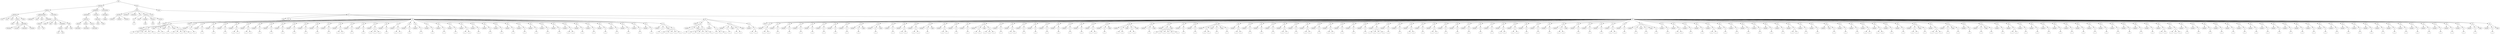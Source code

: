 digraph Tree {
	"t0" [label = "TEI"];
	"t1" [label = "teiHeader"];
	"t2" [label = "fileDesc"];
	"t3" [label = "titleStmt"];
	"t4" [label = "title"];
	"t5" [label = "title"];
	"t6" [label = "title"];
	"t7" [label = "author"];
	"t8" [label = "idno"];
	"t9" [label = "idno"];
	"t10" [label = "persName"];
	"t11" [label = "forename"];
	"t12" [label = "surname"];
	"t13" [label = "nameLink"];
	"t14" [label = "surname"];
	"t15" [label = "editor"];
	"t16" [label = "publicationStmt"];
	"t17" [label = "publisher"];
	"t18" [label = "idno"];
	"t19" [label = "idno"];
	"t20" [label = "availability"];
	"t21" [label = "licence"];
	"t22" [label = "ab"];
	"t23" [label = "ref"];
	"t24" [label = "sourceDesc"];
	"t25" [label = "bibl"];
	"t26" [label = "name"];
	"t27" [label = "idno"];
	"t28" [label = "idno"];
	"t29" [label = "availability"];
	"t30" [label = "licence"];
	"t31" [label = "ab"];
	"t32" [label = "ref"];
	"t33" [label = "bibl"];
	"t34" [label = "date"];
	"t35" [label = "idno"];
	"t36" [label = "profileDesc"];
	"t37" [label = "particDesc"];
	"t38" [label = "listPerson"];
	"t39" [label = "person"];
	"t40" [label = "persName"];
	"t41" [label = "person"];
	"t42" [label = "persName"];
	"t43" [label = "person"];
	"t44" [label = "persName"];
	"t45" [label = "textClass"];
	"t46" [label = "keywords"];
	"t47" [label = "term"];
	"t48" [label = "term"];
	"t49" [label = "revisionDesc"];
	"t50" [label = "listChange"];
	"t51" [label = "change"];
	"t52" [label = "text"];
	"t53" [label = "front"];
	"t54" [label = "docTitle"];
	"t55" [label = "titlePart"];
	"t56" [label = "titlePart"];
	"t57" [label = "titlePart"];
	"t58" [label = "docDate"];
	"t59" [label = "docAuthor"];
	"t60" [label = "div"];
	"t61" [label = "div"];
	"t62" [label = "p"];
	"t63" [label = "castList"];
	"t64" [label = "head"];
	"t65" [label = "castItem"];
	"t66" [label = "role"];
	"t67" [label = "castItem"];
	"t68" [label = "role"];
	"t69" [label = "castItem"];
	"t70" [label = "role"];
	"t71" [label = "note"];
	"t72" [label = "body"];
	"t73" [label = "div"];
	"t74" [label = "head"];
	"t75" [label = "div"];
	"t76" [label = "head"];
	"t77" [label = "sp"];
	"t78" [label = "speaker"];
	"t79" [label = "p"];
	"t80" [label = "s"];
	"t81" [label = "s"];
	"t82" [label = "s"];
	"t83" [label = "s"];
	"t84" [label = "s"];
	"t85" [label = "s"];
	"t86" [label = "stage"];
	"t87" [label = "p"];
	"t88" [label = "s"];
	"t89" [label = "s"];
	"t90" [label = "stage"];
	"t91" [label = "p"];
	"t92" [label = "s"];
	"t93" [label = "stage"];
	"t94" [label = "p"];
	"t95" [label = "s"];
	"t96" [label = "s"];
	"t97" [label = "s"];
	"t98" [label = "s"];
	"t99" [label = "s"];
	"t100" [label = "div"];
	"t101" [label = "head"];
	"t102" [label = "sp"];
	"t103" [label = "speaker"];
	"t104" [label = "p"];
	"t105" [label = "s"];
	"t106" [label = "sp"];
	"t107" [label = "speaker"];
	"t108" [label = "p"];
	"t109" [label = "s"];
	"t110" [label = "sp"];
	"t111" [label = "speaker"];
	"t112" [label = "p"];
	"t113" [label = "s"];
	"t114" [label = "sp"];
	"t115" [label = "speaker"];
	"t116" [label = "p"];
	"t117" [label = "s"];
	"t118" [label = "sp"];
	"t119" [label = "speaker"];
	"t120" [label = "p"];
	"t121" [label = "s"];
	"t122" [label = "s"];
	"t123" [label = "sp"];
	"t124" [label = "speaker"];
	"t125" [label = "p"];
	"t126" [label = "s"];
	"t127" [label = "s"];
	"t128" [label = "sp"];
	"t129" [label = "speaker"];
	"t130" [label = "p"];
	"t131" [label = "s"];
	"t132" [label = "sp"];
	"t133" [label = "speaker"];
	"t134" [label = "p"];
	"t135" [label = "s"];
	"t136" [label = "sp"];
	"t137" [label = "speaker"];
	"t138" [label = "p"];
	"t139" [label = "s"];
	"t140" [label = "sp"];
	"t141" [label = "speaker"];
	"t142" [label = "p"];
	"t143" [label = "s"];
	"t144" [label = "sp"];
	"t145" [label = "speaker"];
	"t146" [label = "p"];
	"t147" [label = "s"];
	"t148" [label = "sp"];
	"t149" [label = "speaker"];
	"t150" [label = "p"];
	"t151" [label = "s"];
	"t152" [label = "sp"];
	"t153" [label = "speaker"];
	"t154" [label = "p"];
	"t155" [label = "s"];
	"t156" [label = "sp"];
	"t157" [label = "speaker"];
	"t158" [label = "p"];
	"t159" [label = "s"];
	"t160" [label = "s"];
	"t161" [label = "sp"];
	"t162" [label = "speaker"];
	"t163" [label = "p"];
	"t164" [label = "s"];
	"t165" [label = "sp"];
	"t166" [label = "speaker"];
	"t167" [label = "p"];
	"t168" [label = "s"];
	"t169" [label = "sp"];
	"t170" [label = "speaker"];
	"t171" [label = "p"];
	"t172" [label = "s"];
	"t173" [label = "s"];
	"t174" [label = "s"];
	"t175" [label = "sp"];
	"t176" [label = "speaker"];
	"t177" [label = "p"];
	"t178" [label = "s"];
	"t179" [label = "sp"];
	"t180" [label = "speaker"];
	"t181" [label = "p"];
	"t182" [label = "s"];
	"t183" [label = "s"];
	"t184" [label = "sp"];
	"t185" [label = "speaker"];
	"t186" [label = "p"];
	"t187" [label = "s"];
	"t188" [label = "sp"];
	"t189" [label = "speaker"];
	"t190" [label = "p"];
	"t191" [label = "s"];
	"t192" [label = "sp"];
	"t193" [label = "speaker"];
	"t194" [label = "p"];
	"t195" [label = "s"];
	"t196" [label = "sp"];
	"t197" [label = "speaker"];
	"t198" [label = "p"];
	"t199" [label = "s"];
	"t200" [label = "sp"];
	"t201" [label = "speaker"];
	"t202" [label = "p"];
	"t203" [label = "s"];
	"t204" [label = "sp"];
	"t205" [label = "speaker"];
	"t206" [label = "p"];
	"t207" [label = "s"];
	"t208" [label = "s"];
	"t209" [label = "sp"];
	"t210" [label = "speaker"];
	"t211" [label = "p"];
	"t212" [label = "s"];
	"t213" [label = "sp"];
	"t214" [label = "speaker"];
	"t215" [label = "p"];
	"t216" [label = "s"];
	"t217" [label = "sp"];
	"t218" [label = "speaker"];
	"t219" [label = "p"];
	"t220" [label = "s"];
	"t221" [label = "sp"];
	"t222" [label = "speaker"];
	"t223" [label = "p"];
	"t224" [label = "s"];
	"t225" [label = "sp"];
	"t226" [label = "speaker"];
	"t227" [label = "p"];
	"t228" [label = "s"];
	"t229" [label = "sp"];
	"t230" [label = "speaker"];
	"t231" [label = "p"];
	"t232" [label = "s"];
	"t233" [label = "sp"];
	"t234" [label = "speaker"];
	"t235" [label = "p"];
	"t236" [label = "s"];
	"t237" [label = "sp"];
	"t238" [label = "speaker"];
	"t239" [label = "p"];
	"t240" [label = "s"];
	"t241" [label = "sp"];
	"t242" [label = "speaker"];
	"t243" [label = "p"];
	"t244" [label = "s"];
	"t245" [label = "s"];
	"t246" [label = "sp"];
	"t247" [label = "speaker"];
	"t248" [label = "p"];
	"t249" [label = "s"];
	"t250" [label = "sp"];
	"t251" [label = "speaker"];
	"t252" [label = "p"];
	"t253" [label = "s"];
	"t254" [label = "sp"];
	"t255" [label = "speaker"];
	"t256" [label = "p"];
	"t257" [label = "s"];
	"t258" [label = "sp"];
	"t259" [label = "speaker"];
	"t260" [label = "p"];
	"t261" [label = "s"];
	"t262" [label = "sp"];
	"t263" [label = "speaker"];
	"t264" [label = "p"];
	"t265" [label = "s"];
	"t266" [label = "sp"];
	"t267" [label = "speaker"];
	"t268" [label = "p"];
	"t269" [label = "s"];
	"t270" [label = "sp"];
	"t271" [label = "speaker"];
	"t272" [label = "p"];
	"t273" [label = "s"];
	"t274" [label = "sp"];
	"t275" [label = "speaker"];
	"t276" [label = "p"];
	"t277" [label = "s"];
	"t278" [label = "stage"];
	"t279" [label = "p"];
	"t280" [label = "s"];
	"t281" [label = "s"];
	"t282" [label = "s"];
	"t283" [label = "s"];
	"t284" [label = "s"];
	"t285" [label = "div"];
	"t286" [label = "head"];
	"t287" [label = "sp"];
	"t288" [label = "speaker"];
	"t289" [label = "p"];
	"t290" [label = "s"];
	"t291" [label = "stage"];
	"t292" [label = "p"];
	"t293" [label = "s"];
	"t294" [label = "s"];
	"t295" [label = "s"];
	"t296" [label = "s"];
	"t297" [label = "s"];
	"t298" [label = "s"];
	"t299" [label = "sp"];
	"t300" [label = "speaker"];
	"t301" [label = "p"];
	"t302" [label = "s"];
	"t303" [label = "s"];
	"t304" [label = "s"];
	"t305" [label = "sp"];
	"t306" [label = "speaker"];
	"t307" [label = "p"];
	"t308" [label = "s"];
	"t309" [label = "stage"];
	"t310" [label = "p"];
	"t311" [label = "s"];
	"t312" [label = "s"];
	"t313" [label = "stage"];
	"t314" [label = "sp"];
	"t315" [label = "speaker"];
	"t316" [label = "p"];
	"t317" [label = "s"];
	"t318" [label = "s"];
	"t319" [label = "div"];
	"t320" [label = "head"];
	"t321" [label = "sp"];
	"t322" [label = "speaker"];
	"t323" [label = "p"];
	"t324" [label = "s"];
	"t325" [label = "s"];
	"t326" [label = "sp"];
	"t327" [label = "speaker"];
	"t328" [label = "p"];
	"t329" [label = "s"];
	"t330" [label = "sp"];
	"t331" [label = "speaker"];
	"t332" [label = "p"];
	"t333" [label = "s"];
	"t334" [label = "sp"];
	"t335" [label = "speaker"];
	"t336" [label = "p"];
	"t337" [label = "s"];
	"t338" [label = "sp"];
	"t339" [label = "speaker"];
	"t340" [label = "p"];
	"t341" [label = "s"];
	"t342" [label = "sp"];
	"t343" [label = "speaker"];
	"t344" [label = "p"];
	"t345" [label = "s"];
	"t346" [label = "sp"];
	"t347" [label = "speaker"];
	"t348" [label = "p"];
	"t349" [label = "s"];
	"t350" [label = "sp"];
	"t351" [label = "speaker"];
	"t352" [label = "p"];
	"t353" [label = "s"];
	"t354" [label = "sp"];
	"t355" [label = "speaker"];
	"t356" [label = "p"];
	"t357" [label = "s"];
	"t358" [label = "stage"];
	"t359" [label = "sp"];
	"t360" [label = "speaker"];
	"t361" [label = "p"];
	"t362" [label = "s"];
	"t363" [label = "stage"];
	"t364" [label = "sp"];
	"t365" [label = "speaker"];
	"t366" [label = "p"];
	"t367" [label = "s"];
	"t368" [label = "sp"];
	"t369" [label = "speaker"];
	"t370" [label = "p"];
	"t371" [label = "s"];
	"t372" [label = "s"];
	"t373" [label = "sp"];
	"t374" [label = "speaker"];
	"t375" [label = "p"];
	"t376" [label = "s"];
	"t377" [label = "s"];
	"t378" [label = "sp"];
	"t379" [label = "speaker"];
	"t380" [label = "p"];
	"t381" [label = "s"];
	"t382" [label = "stage"];
	"t383" [label = "sp"];
	"t384" [label = "speaker"];
	"t385" [label = "p"];
	"t386" [label = "s"];
	"t387" [label = "s"];
	"t388" [label = "sp"];
	"t389" [label = "speaker"];
	"t390" [label = "p"];
	"t391" [label = "s"];
	"t392" [label = "sp"];
	"t393" [label = "speaker"];
	"t394" [label = "p"];
	"t395" [label = "s"];
	"t396" [label = "sp"];
	"t397" [label = "speaker"];
	"t398" [label = "p"];
	"t399" [label = "s"];
	"t400" [label = "s"];
	"t401" [label = "stage"];
	"t402" [label = "p"];
	"t403" [label = "s"];
	"t404" [label = "s"];
	"t405" [label = "s"];
	"t406" [label = "sp"];
	"t407" [label = "speaker"];
	"t408" [label = "p"];
	"t409" [label = "s"];
	"t410" [label = "sp"];
	"t411" [label = "speaker"];
	"t412" [label = "p"];
	"t413" [label = "s"];
	"t414" [label = "s"];
	"t415" [label = "sp"];
	"t416" [label = "speaker"];
	"t417" [label = "p"];
	"t418" [label = "s"];
	"t419" [label = "sp"];
	"t420" [label = "speaker"];
	"t421" [label = "p"];
	"t422" [label = "s"];
	"t423" [label = "sp"];
	"t424" [label = "speaker"];
	"t425" [label = "p"];
	"t426" [label = "s"];
	"t427" [label = "sp"];
	"t428" [label = "speaker"];
	"t429" [label = "p"];
	"t430" [label = "s"];
	"t431" [label = "sp"];
	"t432" [label = "speaker"];
	"t433" [label = "p"];
	"t434" [label = "s"];
	"t435" [label = "sp"];
	"t436" [label = "speaker"];
	"t437" [label = "p"];
	"t438" [label = "s"];
	"t439" [label = "sp"];
	"t440" [label = "speaker"];
	"t441" [label = "p"];
	"t442" [label = "s"];
	"t443" [label = "s"];
	"t444" [label = "sp"];
	"t445" [label = "speaker"];
	"t446" [label = "p"];
	"t447" [label = "s"];
	"t448" [label = "stage"];
	"t449" [label = "sp"];
	"t450" [label = "speaker"];
	"t451" [label = "p"];
	"t452" [label = "s"];
	"t453" [label = "s"];
	"t454" [label = "stage"];
	"t455" [label = "p"];
	"t456" [label = "s"];
	"t457" [label = "s"];
	"t458" [label = "stage"];
	"t459" [label = "sp"];
	"t460" [label = "speaker"];
	"t461" [label = "p"];
	"t462" [label = "s"];
	"t463" [label = "stage"];
	"t464" [label = "sp"];
	"t465" [label = "speaker"];
	"t466" [label = "p"];
	"t467" [label = "s"];
	"t468" [label = "s"];
	"t469" [label = "s"];
	"t470" [label = "s"];
	"t471" [label = "s"];
	"t472" [label = "s"];
	"t473" [label = "stage"];
	"t474" [label = "sp"];
	"t475" [label = "speaker"];
	"t476" [label = "p"];
	"t477" [label = "s"];
	"t478" [label = "sp"];
	"t479" [label = "speaker"];
	"t480" [label = "p"];
	"t481" [label = "s"];
	"t482" [label = "sp"];
	"t483" [label = "speaker"];
	"t484" [label = "p"];
	"t485" [label = "s"];
	"t486" [label = "s"];
	"t487" [label = "stage"];
	"t488" [label = "p"];
	"t489" [label = "s"];
	"t490" [label = "stage"];
	"t491" [label = "p"];
	"t492" [label = "s"];
	"t493" [label = "sp"];
	"t494" [label = "speaker"];
	"t495" [label = "p"];
	"t496" [label = "s"];
	"t497" [label = "s"];
	"t498" [label = "sp"];
	"t499" [label = "speaker"];
	"t500" [label = "p"];
	"t501" [label = "s"];
	"t502" [label = "sp"];
	"t503" [label = "speaker"];
	"t504" [label = "p"];
	"t505" [label = "s"];
	"t506" [label = "sp"];
	"t507" [label = "speaker"];
	"t508" [label = "p"];
	"t509" [label = "s"];
	"t510" [label = "sp"];
	"t511" [label = "speaker"];
	"t512" [label = "p"];
	"t513" [label = "s"];
	"t514" [label = "s"];
	"t515" [label = "sp"];
	"t516" [label = "speaker"];
	"t517" [label = "p"];
	"t518" [label = "s"];
	"t519" [label = "sp"];
	"t520" [label = "speaker"];
	"t521" [label = "p"];
	"t522" [label = "s"];
	"t523" [label = "s"];
	"t524" [label = "sp"];
	"t525" [label = "speaker"];
	"t526" [label = "p"];
	"t527" [label = "s"];
	"t528" [label = "sp"];
	"t529" [label = "speaker"];
	"t530" [label = "p"];
	"t531" [label = "s"];
	"t532" [label = "s"];
	"t533" [label = "sp"];
	"t534" [label = "speaker"];
	"t535" [label = "p"];
	"t536" [label = "s"];
	"t537" [label = "sp"];
	"t538" [label = "speaker"];
	"t539" [label = "p"];
	"t540" [label = "s"];
	"t541" [label = "sp"];
	"t542" [label = "speaker"];
	"t543" [label = "p"];
	"t544" [label = "s"];
	"t545" [label = "sp"];
	"t546" [label = "speaker"];
	"t547" [label = "p"];
	"t548" [label = "s"];
	"t549" [label = "s"];
	"t550" [label = "s"];
	"t551" [label = "s"];
	"t552" [label = "sp"];
	"t553" [label = "speaker"];
	"t554" [label = "p"];
	"t555" [label = "s"];
	"t556" [label = "sp"];
	"t557" [label = "speaker"];
	"t558" [label = "p"];
	"t559" [label = "s"];
	"t560" [label = "sp"];
	"t561" [label = "speaker"];
	"t562" [label = "p"];
	"t563" [label = "s"];
	"t564" [label = "s"];
	"t565" [label = "sp"];
	"t566" [label = "speaker"];
	"t567" [label = "p"];
	"t568" [label = "s"];
	"t569" [label = "sp"];
	"t570" [label = "speaker"];
	"t571" [label = "p"];
	"t572" [label = "s"];
	"t573" [label = "s"];
	"t574" [label = "sp"];
	"t575" [label = "speaker"];
	"t576" [label = "p"];
	"t577" [label = "s"];
	"t578" [label = "sp"];
	"t579" [label = "speaker"];
	"t580" [label = "p"];
	"t581" [label = "s"];
	"t582" [label = "sp"];
	"t583" [label = "speaker"];
	"t584" [label = "p"];
	"t585" [label = "s"];
	"t586" [label = "sp"];
	"t587" [label = "speaker"];
	"t588" [label = "p"];
	"t589" [label = "s"];
	"t590" [label = "sp"];
	"t591" [label = "speaker"];
	"t592" [label = "p"];
	"t593" [label = "s"];
	"t594" [label = "sp"];
	"t595" [label = "speaker"];
	"t596" [label = "p"];
	"t597" [label = "s"];
	"t598" [label = "s"];
	"t599" [label = "sp"];
	"t600" [label = "speaker"];
	"t601" [label = "p"];
	"t602" [label = "s"];
	"t603" [label = "s"];
	"t604" [label = "sp"];
	"t605" [label = "speaker"];
	"t606" [label = "p"];
	"t607" [label = "s"];
	"t608" [label = "sp"];
	"t609" [label = "speaker"];
	"t610" [label = "p"];
	"t611" [label = "s"];
	"t612" [label = "sp"];
	"t613" [label = "speaker"];
	"t614" [label = "p"];
	"t615" [label = "s"];
	"t616" [label = "sp"];
	"t617" [label = "speaker"];
	"t618" [label = "p"];
	"t619" [label = "s"];
	"t620" [label = "s"];
	"t621" [label = "stage"];
	"t622" [label = "sp"];
	"t623" [label = "speaker"];
	"t624" [label = "p"];
	"t625" [label = "s"];
	"t626" [label = "sp"];
	"t627" [label = "speaker"];
	"t628" [label = "p"];
	"t629" [label = "s"];
	"t630" [label = "sp"];
	"t631" [label = "speaker"];
	"t632" [label = "p"];
	"t633" [label = "s"];
	"t634" [label = "sp"];
	"t635" [label = "speaker"];
	"t636" [label = "p"];
	"t637" [label = "s"];
	"t638" [label = "s"];
	"t639" [label = "sp"];
	"t640" [label = "speaker"];
	"t641" [label = "p"];
	"t642" [label = "s"];
	"t643" [label = "sp"];
	"t644" [label = "speaker"];
	"t645" [label = "p"];
	"t646" [label = "s"];
	"t647" [label = "stage"];
	"t648" [label = "p"];
	"t649" [label = "s"];
	"t650" [label = "stage"];
	"t651" [label = "p"];
	"t652" [label = "s"];
	"t653" [label = "sp"];
	"t654" [label = "speaker"];
	"t655" [label = "p"];
	"t656" [label = "s"];
	"t657" [label = "sp"];
	"t658" [label = "speaker"];
	"t659" [label = "p"];
	"t660" [label = "s"];
	"t661" [label = "s"];
	"t662" [label = "sp"];
	"t663" [label = "speaker"];
	"t664" [label = "p"];
	"t665" [label = "s"];
	"t666" [label = "sp"];
	"t667" [label = "speaker"];
	"t668" [label = "p"];
	"t669" [label = "s"];
	"t670" [label = "sp"];
	"t671" [label = "speaker"];
	"t672" [label = "p"];
	"t673" [label = "s"];
	"t674" [label = "s"];
	"t675" [label = "sp"];
	"t676" [label = "speaker"];
	"t677" [label = "p"];
	"t678" [label = "s"];
	"t679" [label = "sp"];
	"t680" [label = "speaker"];
	"t681" [label = "p"];
	"t682" [label = "s"];
	"t683" [label = "sp"];
	"t684" [label = "speaker"];
	"t685" [label = "p"];
	"t686" [label = "s"];
	"t687" [label = "sp"];
	"t688" [label = "speaker"];
	"t689" [label = "p"];
	"t690" [label = "s"];
	"t691" [label = "sp"];
	"t692" [label = "speaker"];
	"t693" [label = "p"];
	"t694" [label = "s"];
	"t695" [label = "sp"];
	"t696" [label = "speaker"];
	"t697" [label = "p"];
	"t698" [label = "s"];
	"t699" [label = "sp"];
	"t700" [label = "speaker"];
	"t701" [label = "p"];
	"t702" [label = "s"];
	"t703" [label = "s"];
	"t704" [label = "sp"];
	"t705" [label = "speaker"];
	"t706" [label = "p"];
	"t707" [label = "s"];
	"t708" [label = "sp"];
	"t709" [label = "speaker"];
	"t710" [label = "p"];
	"t711" [label = "s"];
	"t712" [label = "sp"];
	"t713" [label = "speaker"];
	"t714" [label = "note"];
	"t715" [label = "p"];
	"t716" [label = "s"];
	"t717" [label = "sp"];
	"t718" [label = "speaker"];
	"t719" [label = "p"];
	"t720" [label = "s"];
	"t721" [label = "sp"];
	"t722" [label = "speaker"];
	"t723" [label = "p"];
	"t724" [label = "s"];
	"t725" [label = "sp"];
	"t726" [label = "speaker"];
	"t727" [label = "p"];
	"t728" [label = "s"];
	"t729" [label = "s"];
	"t730" [label = "sp"];
	"t731" [label = "speaker"];
	"t732" [label = "p"];
	"t733" [label = "s"];
	"t734" [label = "s"];
	"t735" [label = "sp"];
	"t736" [label = "speaker"];
	"t737" [label = "p"];
	"t738" [label = "s"];
	"t739" [label = "sp"];
	"t740" [label = "speaker"];
	"t741" [label = "p"];
	"t742" [label = "s"];
	"t743" [label = "sp"];
	"t744" [label = "speaker"];
	"t745" [label = "p"];
	"t746" [label = "s"];
	"t747" [label = "s"];
	"t748" [label = "stage"];
	"t749" [label = "p"];
	"t750" [label = "s"];
	"t751" [label = "sp"];
	"t752" [label = "speaker"];
	"t753" [label = "p"];
	"t754" [label = "s"];
	"t755" [label = "s"];
	"t756" [label = "s"];
	"t757" [label = "sp"];
	"t758" [label = "speaker"];
	"t759" [label = "p"];
	"t760" [label = "s"];
	"t761" [label = "stage"];
	"t762" [label = "p"];
	"t763" [label = "s"];
	"t764" [label = "sp"];
	"t765" [label = "speaker"];
	"t766" [label = "p"];
	"t767" [label = "s"];
	"t768" [label = "sp"];
	"t769" [label = "speaker"];
	"t770" [label = "p"];
	"t771" [label = "s"];
	"t772" [label = "stage"];
	"t773" [label = "p"];
	"t774" [label = "s"];
	"t775" [label = "sp"];
	"t776" [label = "speaker"];
	"t777" [label = "p"];
	"t778" [label = "s"];
	"t779" [label = "sp"];
	"t780" [label = "speaker"];
	"t781" [label = "p"];
	"t782" [label = "s"];
	"t783" [label = "s"];
	"t784" [label = "sp"];
	"t785" [label = "speaker"];
	"t786" [label = "p"];
	"t787" [label = "s"];
	"t788" [label = "sp"];
	"t789" [label = "speaker"];
	"t790" [label = "p"];
	"t791" [label = "s"];
	"t792" [label = "sp"];
	"t793" [label = "speaker"];
	"t794" [label = "p"];
	"t795" [label = "s"];
	"t796" [label = "sp"];
	"t797" [label = "speaker"];
	"t798" [label = "p"];
	"t799" [label = "s"];
	"t800" [label = "sp"];
	"t801" [label = "speaker"];
	"t802" [label = "p"];
	"t803" [label = "s"];
	"t804" [label = "sp"];
	"t805" [label = "speaker"];
	"t806" [label = "p"];
	"t807" [label = "s"];
	"t808" [label = "sp"];
	"t809" [label = "speaker"];
	"t810" [label = "p"];
	"t811" [label = "s"];
	"t812" [label = "sp"];
	"t813" [label = "speaker"];
	"t814" [label = "p"];
	"t815" [label = "s"];
	"t816" [label = "sp"];
	"t817" [label = "speaker"];
	"t818" [label = "p"];
	"t819" [label = "s"];
	"t820" [label = "sp"];
	"t821" [label = "speaker"];
	"t822" [label = "p"];
	"t823" [label = "s"];
	"t824" [label = "sp"];
	"t825" [label = "speaker"];
	"t826" [label = "p"];
	"t827" [label = "s"];
	"t828" [label = "sp"];
	"t829" [label = "speaker"];
	"t830" [label = "p"];
	"t831" [label = "s"];
	"t832" [label = "sp"];
	"t833" [label = "speaker"];
	"t834" [label = "p"];
	"t835" [label = "s"];
	"t836" [label = "s"];
	"t837" [label = "sp"];
	"t838" [label = "speaker"];
	"t839" [label = "p"];
	"t840" [label = "s"];
	"t841" [label = "s"];
	"t842" [label = "s"];
	"t843" [label = "sp"];
	"t844" [label = "speaker"];
	"t845" [label = "p"];
	"t846" [label = "s"];
	"t847" [label = "sp"];
	"t848" [label = "speaker"];
	"t849" [label = "p"];
	"t850" [label = "s"];
	"t851" [label = "sp"];
	"t852" [label = "speaker"];
	"t853" [label = "p"];
	"t854" [label = "s"];
	"t855" [label = "sp"];
	"t856" [label = "speaker"];
	"t857" [label = "p"];
	"t858" [label = "s"];
	"t859" [label = "sp"];
	"t860" [label = "speaker"];
	"t861" [label = "p"];
	"t862" [label = "s"];
	"t863" [label = "sp"];
	"t864" [label = "speaker"];
	"t865" [label = "p"];
	"t866" [label = "s"];
	"t867" [label = "sp"];
	"t868" [label = "speaker"];
	"t869" [label = "p"];
	"t870" [label = "s"];
	"t871" [label = "sp"];
	"t872" [label = "speaker"];
	"t873" [label = "p"];
	"t874" [label = "s"];
	"t875" [label = "sp"];
	"t876" [label = "speaker"];
	"t877" [label = "p"];
	"t878" [label = "s"];
	"t879" [label = "sp"];
	"t880" [label = "speaker"];
	"t881" [label = "p"];
	"t882" [label = "s"];
	"t883" [label = "sp"];
	"t884" [label = "speaker"];
	"t885" [label = "p"];
	"t886" [label = "s"];
	"t887" [label = "sp"];
	"t888" [label = "speaker"];
	"t889" [label = "p"];
	"t890" [label = "s"];
	"t891" [label = "sp"];
	"t892" [label = "speaker"];
	"t893" [label = "p"];
	"t894" [label = "s"];
	"t895" [label = "sp"];
	"t896" [label = "speaker"];
	"t897" [label = "p"];
	"t898" [label = "s"];
	"t899" [label = "sp"];
	"t900" [label = "speaker"];
	"t901" [label = "p"];
	"t902" [label = "s"];
	"t903" [label = "sp"];
	"t904" [label = "speaker"];
	"t905" [label = "p"];
	"t906" [label = "s"];
	"t907" [label = "sp"];
	"t908" [label = "speaker"];
	"t909" [label = "p"];
	"t910" [label = "s"];
	"t911" [label = "sp"];
	"t912" [label = "speaker"];
	"t913" [label = "p"];
	"t914" [label = "s"];
	"t915" [label = "sp"];
	"t916" [label = "speaker"];
	"t917" [label = "p"];
	"t918" [label = "s"];
	"t919" [label = "sp"];
	"t920" [label = "speaker"];
	"t921" [label = "p"];
	"t922" [label = "s"];
	"t923" [label = "sp"];
	"t924" [label = "speaker"];
	"t925" [label = "p"];
	"t926" [label = "s"];
	"t927" [label = "sp"];
	"t928" [label = "speaker"];
	"t929" [label = "p"];
	"t930" [label = "s"];
	"t931" [label = "sp"];
	"t932" [label = "speaker"];
	"t933" [label = "p"];
	"t934" [label = "s"];
	"t935" [label = "sp"];
	"t936" [label = "speaker"];
	"t937" [label = "p"];
	"t938" [label = "s"];
	"t939" [label = "sp"];
	"t940" [label = "speaker"];
	"t941" [label = "p"];
	"t942" [label = "s"];
	"t943" [label = "sp"];
	"t944" [label = "speaker"];
	"t945" [label = "p"];
	"t946" [label = "s"];
	"t947" [label = "stage"];
	"t948" [label = "sp"];
	"t949" [label = "speaker"];
	"t950" [label = "p"];
	"t951" [label = "s"];
	"t952" [label = "stage"];
	"t0" -> "t1";
	"t1" -> "t2";
	"t2" -> "t3";
	"t3" -> "t4";
	"t3" -> "t5";
	"t3" -> "t6";
	"t3" -> "t7";
	"t7" -> "t8";
	"t7" -> "t9";
	"t7" -> "t10";
	"t10" -> "t11";
	"t10" -> "t12";
	"t10" -> "t13";
	"t10" -> "t14";
	"t3" -> "t15";
	"t2" -> "t16";
	"t16" -> "t17";
	"t16" -> "t18";
	"t16" -> "t19";
	"t16" -> "t20";
	"t20" -> "t21";
	"t21" -> "t22";
	"t21" -> "t23";
	"t2" -> "t24";
	"t24" -> "t25";
	"t25" -> "t26";
	"t25" -> "t27";
	"t25" -> "t28";
	"t25" -> "t29";
	"t29" -> "t30";
	"t30" -> "t31";
	"t30" -> "t32";
	"t25" -> "t33";
	"t33" -> "t34";
	"t33" -> "t35";
	"t1" -> "t36";
	"t36" -> "t37";
	"t37" -> "t38";
	"t38" -> "t39";
	"t39" -> "t40";
	"t38" -> "t41";
	"t41" -> "t42";
	"t38" -> "t43";
	"t43" -> "t44";
	"t36" -> "t45";
	"t45" -> "t46";
	"t46" -> "t47";
	"t46" -> "t48";
	"t1" -> "t49";
	"t49" -> "t50";
	"t50" -> "t51";
	"t0" -> "t52";
	"t52" -> "t53";
	"t53" -> "t54";
	"t54" -> "t55";
	"t54" -> "t56";
	"t54" -> "t57";
	"t53" -> "t58";
	"t53" -> "t59";
	"t53" -> "t60";
	"t60" -> "t61";
	"t61" -> "t62";
	"t53" -> "t63";
	"t63" -> "t64";
	"t63" -> "t65";
	"t65" -> "t66";
	"t63" -> "t67";
	"t67" -> "t68";
	"t63" -> "t69";
	"t69" -> "t70";
	"t53" -> "t71";
	"t52" -> "t72";
	"t72" -> "t73";
	"t73" -> "t74";
	"t73" -> "t75";
	"t75" -> "t76";
	"t75" -> "t77";
	"t77" -> "t78";
	"t77" -> "t79";
	"t79" -> "t80";
	"t79" -> "t81";
	"t79" -> "t82";
	"t79" -> "t83";
	"t79" -> "t84";
	"t79" -> "t85";
	"t77" -> "t86";
	"t77" -> "t87";
	"t87" -> "t88";
	"t87" -> "t89";
	"t77" -> "t90";
	"t77" -> "t91";
	"t91" -> "t92";
	"t77" -> "t93";
	"t77" -> "t94";
	"t94" -> "t95";
	"t94" -> "t96";
	"t94" -> "t97";
	"t94" -> "t98";
	"t94" -> "t99";
	"t73" -> "t100";
	"t100" -> "t101";
	"t100" -> "t102";
	"t102" -> "t103";
	"t102" -> "t104";
	"t104" -> "t105";
	"t100" -> "t106";
	"t106" -> "t107";
	"t106" -> "t108";
	"t108" -> "t109";
	"t100" -> "t110";
	"t110" -> "t111";
	"t110" -> "t112";
	"t112" -> "t113";
	"t100" -> "t114";
	"t114" -> "t115";
	"t114" -> "t116";
	"t116" -> "t117";
	"t100" -> "t118";
	"t118" -> "t119";
	"t118" -> "t120";
	"t120" -> "t121";
	"t120" -> "t122";
	"t100" -> "t123";
	"t123" -> "t124";
	"t123" -> "t125";
	"t125" -> "t126";
	"t125" -> "t127";
	"t100" -> "t128";
	"t128" -> "t129";
	"t128" -> "t130";
	"t130" -> "t131";
	"t100" -> "t132";
	"t132" -> "t133";
	"t132" -> "t134";
	"t134" -> "t135";
	"t100" -> "t136";
	"t136" -> "t137";
	"t136" -> "t138";
	"t138" -> "t139";
	"t100" -> "t140";
	"t140" -> "t141";
	"t140" -> "t142";
	"t142" -> "t143";
	"t100" -> "t144";
	"t144" -> "t145";
	"t144" -> "t146";
	"t146" -> "t147";
	"t100" -> "t148";
	"t148" -> "t149";
	"t148" -> "t150";
	"t150" -> "t151";
	"t100" -> "t152";
	"t152" -> "t153";
	"t152" -> "t154";
	"t154" -> "t155";
	"t100" -> "t156";
	"t156" -> "t157";
	"t156" -> "t158";
	"t158" -> "t159";
	"t158" -> "t160";
	"t100" -> "t161";
	"t161" -> "t162";
	"t161" -> "t163";
	"t163" -> "t164";
	"t100" -> "t165";
	"t165" -> "t166";
	"t165" -> "t167";
	"t167" -> "t168";
	"t100" -> "t169";
	"t169" -> "t170";
	"t169" -> "t171";
	"t171" -> "t172";
	"t171" -> "t173";
	"t171" -> "t174";
	"t100" -> "t175";
	"t175" -> "t176";
	"t175" -> "t177";
	"t177" -> "t178";
	"t100" -> "t179";
	"t179" -> "t180";
	"t179" -> "t181";
	"t181" -> "t182";
	"t181" -> "t183";
	"t100" -> "t184";
	"t184" -> "t185";
	"t184" -> "t186";
	"t186" -> "t187";
	"t100" -> "t188";
	"t188" -> "t189";
	"t188" -> "t190";
	"t190" -> "t191";
	"t100" -> "t192";
	"t192" -> "t193";
	"t192" -> "t194";
	"t194" -> "t195";
	"t100" -> "t196";
	"t196" -> "t197";
	"t196" -> "t198";
	"t198" -> "t199";
	"t100" -> "t200";
	"t200" -> "t201";
	"t200" -> "t202";
	"t202" -> "t203";
	"t100" -> "t204";
	"t204" -> "t205";
	"t204" -> "t206";
	"t206" -> "t207";
	"t206" -> "t208";
	"t100" -> "t209";
	"t209" -> "t210";
	"t209" -> "t211";
	"t211" -> "t212";
	"t100" -> "t213";
	"t213" -> "t214";
	"t213" -> "t215";
	"t215" -> "t216";
	"t100" -> "t217";
	"t217" -> "t218";
	"t217" -> "t219";
	"t219" -> "t220";
	"t100" -> "t221";
	"t221" -> "t222";
	"t221" -> "t223";
	"t223" -> "t224";
	"t100" -> "t225";
	"t225" -> "t226";
	"t225" -> "t227";
	"t227" -> "t228";
	"t100" -> "t229";
	"t229" -> "t230";
	"t229" -> "t231";
	"t231" -> "t232";
	"t100" -> "t233";
	"t233" -> "t234";
	"t233" -> "t235";
	"t235" -> "t236";
	"t100" -> "t237";
	"t237" -> "t238";
	"t237" -> "t239";
	"t239" -> "t240";
	"t100" -> "t241";
	"t241" -> "t242";
	"t241" -> "t243";
	"t243" -> "t244";
	"t243" -> "t245";
	"t100" -> "t246";
	"t246" -> "t247";
	"t246" -> "t248";
	"t248" -> "t249";
	"t100" -> "t250";
	"t250" -> "t251";
	"t250" -> "t252";
	"t252" -> "t253";
	"t100" -> "t254";
	"t254" -> "t255";
	"t254" -> "t256";
	"t256" -> "t257";
	"t100" -> "t258";
	"t258" -> "t259";
	"t258" -> "t260";
	"t260" -> "t261";
	"t100" -> "t262";
	"t262" -> "t263";
	"t262" -> "t264";
	"t264" -> "t265";
	"t100" -> "t266";
	"t266" -> "t267";
	"t266" -> "t268";
	"t268" -> "t269";
	"t100" -> "t270";
	"t270" -> "t271";
	"t270" -> "t272";
	"t272" -> "t273";
	"t100" -> "t274";
	"t274" -> "t275";
	"t274" -> "t276";
	"t276" -> "t277";
	"t274" -> "t278";
	"t274" -> "t279";
	"t279" -> "t280";
	"t279" -> "t281";
	"t279" -> "t282";
	"t279" -> "t283";
	"t279" -> "t284";
	"t73" -> "t285";
	"t285" -> "t286";
	"t285" -> "t287";
	"t287" -> "t288";
	"t287" -> "t289";
	"t289" -> "t290";
	"t287" -> "t291";
	"t287" -> "t292";
	"t292" -> "t293";
	"t292" -> "t294";
	"t292" -> "t295";
	"t292" -> "t296";
	"t292" -> "t297";
	"t292" -> "t298";
	"t285" -> "t299";
	"t299" -> "t300";
	"t299" -> "t301";
	"t301" -> "t302";
	"t301" -> "t303";
	"t301" -> "t304";
	"t285" -> "t305";
	"t305" -> "t306";
	"t305" -> "t307";
	"t307" -> "t308";
	"t305" -> "t309";
	"t305" -> "t310";
	"t310" -> "t311";
	"t310" -> "t312";
	"t305" -> "t313";
	"t285" -> "t314";
	"t314" -> "t315";
	"t314" -> "t316";
	"t316" -> "t317";
	"t316" -> "t318";
	"t73" -> "t319";
	"t319" -> "t320";
	"t319" -> "t321";
	"t321" -> "t322";
	"t321" -> "t323";
	"t323" -> "t324";
	"t323" -> "t325";
	"t319" -> "t326";
	"t326" -> "t327";
	"t326" -> "t328";
	"t328" -> "t329";
	"t319" -> "t330";
	"t330" -> "t331";
	"t330" -> "t332";
	"t332" -> "t333";
	"t319" -> "t334";
	"t334" -> "t335";
	"t334" -> "t336";
	"t336" -> "t337";
	"t319" -> "t338";
	"t338" -> "t339";
	"t338" -> "t340";
	"t340" -> "t341";
	"t319" -> "t342";
	"t342" -> "t343";
	"t342" -> "t344";
	"t344" -> "t345";
	"t319" -> "t346";
	"t346" -> "t347";
	"t346" -> "t348";
	"t348" -> "t349";
	"t319" -> "t350";
	"t350" -> "t351";
	"t350" -> "t352";
	"t352" -> "t353";
	"t319" -> "t354";
	"t354" -> "t355";
	"t354" -> "t356";
	"t356" -> "t357";
	"t354" -> "t358";
	"t319" -> "t359";
	"t359" -> "t360";
	"t359" -> "t361";
	"t361" -> "t362";
	"t359" -> "t363";
	"t319" -> "t364";
	"t364" -> "t365";
	"t364" -> "t366";
	"t366" -> "t367";
	"t319" -> "t368";
	"t368" -> "t369";
	"t368" -> "t370";
	"t370" -> "t371";
	"t370" -> "t372";
	"t319" -> "t373";
	"t373" -> "t374";
	"t373" -> "t375";
	"t375" -> "t376";
	"t375" -> "t377";
	"t319" -> "t378";
	"t378" -> "t379";
	"t378" -> "t380";
	"t380" -> "t381";
	"t378" -> "t382";
	"t319" -> "t383";
	"t383" -> "t384";
	"t383" -> "t385";
	"t385" -> "t386";
	"t385" -> "t387";
	"t319" -> "t388";
	"t388" -> "t389";
	"t388" -> "t390";
	"t390" -> "t391";
	"t319" -> "t392";
	"t392" -> "t393";
	"t392" -> "t394";
	"t394" -> "t395";
	"t319" -> "t396";
	"t396" -> "t397";
	"t396" -> "t398";
	"t398" -> "t399";
	"t398" -> "t400";
	"t396" -> "t401";
	"t396" -> "t402";
	"t402" -> "t403";
	"t402" -> "t404";
	"t402" -> "t405";
	"t319" -> "t406";
	"t406" -> "t407";
	"t406" -> "t408";
	"t408" -> "t409";
	"t319" -> "t410";
	"t410" -> "t411";
	"t410" -> "t412";
	"t412" -> "t413";
	"t412" -> "t414";
	"t319" -> "t415";
	"t415" -> "t416";
	"t415" -> "t417";
	"t417" -> "t418";
	"t319" -> "t419";
	"t419" -> "t420";
	"t419" -> "t421";
	"t421" -> "t422";
	"t319" -> "t423";
	"t423" -> "t424";
	"t423" -> "t425";
	"t425" -> "t426";
	"t319" -> "t427";
	"t427" -> "t428";
	"t427" -> "t429";
	"t429" -> "t430";
	"t319" -> "t431";
	"t431" -> "t432";
	"t431" -> "t433";
	"t433" -> "t434";
	"t319" -> "t435";
	"t435" -> "t436";
	"t435" -> "t437";
	"t437" -> "t438";
	"t319" -> "t439";
	"t439" -> "t440";
	"t439" -> "t441";
	"t441" -> "t442";
	"t441" -> "t443";
	"t319" -> "t444";
	"t444" -> "t445";
	"t444" -> "t446";
	"t446" -> "t447";
	"t444" -> "t448";
	"t319" -> "t449";
	"t449" -> "t450";
	"t449" -> "t451";
	"t451" -> "t452";
	"t451" -> "t453";
	"t449" -> "t454";
	"t449" -> "t455";
	"t455" -> "t456";
	"t455" -> "t457";
	"t449" -> "t458";
	"t319" -> "t459";
	"t459" -> "t460";
	"t459" -> "t461";
	"t461" -> "t462";
	"t459" -> "t463";
	"t319" -> "t464";
	"t464" -> "t465";
	"t464" -> "t466";
	"t466" -> "t467";
	"t466" -> "t468";
	"t466" -> "t469";
	"t466" -> "t470";
	"t466" -> "t471";
	"t466" -> "t472";
	"t464" -> "t473";
	"t319" -> "t474";
	"t474" -> "t475";
	"t474" -> "t476";
	"t476" -> "t477";
	"t319" -> "t478";
	"t478" -> "t479";
	"t478" -> "t480";
	"t480" -> "t481";
	"t319" -> "t482";
	"t482" -> "t483";
	"t482" -> "t484";
	"t484" -> "t485";
	"t484" -> "t486";
	"t482" -> "t487";
	"t482" -> "t488";
	"t488" -> "t489";
	"t482" -> "t490";
	"t482" -> "t491";
	"t491" -> "t492";
	"t319" -> "t493";
	"t493" -> "t494";
	"t493" -> "t495";
	"t495" -> "t496";
	"t495" -> "t497";
	"t319" -> "t498";
	"t498" -> "t499";
	"t498" -> "t500";
	"t500" -> "t501";
	"t319" -> "t502";
	"t502" -> "t503";
	"t502" -> "t504";
	"t504" -> "t505";
	"t319" -> "t506";
	"t506" -> "t507";
	"t506" -> "t508";
	"t508" -> "t509";
	"t319" -> "t510";
	"t510" -> "t511";
	"t510" -> "t512";
	"t512" -> "t513";
	"t512" -> "t514";
	"t319" -> "t515";
	"t515" -> "t516";
	"t515" -> "t517";
	"t517" -> "t518";
	"t319" -> "t519";
	"t519" -> "t520";
	"t519" -> "t521";
	"t521" -> "t522";
	"t521" -> "t523";
	"t319" -> "t524";
	"t524" -> "t525";
	"t524" -> "t526";
	"t526" -> "t527";
	"t319" -> "t528";
	"t528" -> "t529";
	"t528" -> "t530";
	"t530" -> "t531";
	"t530" -> "t532";
	"t319" -> "t533";
	"t533" -> "t534";
	"t533" -> "t535";
	"t535" -> "t536";
	"t319" -> "t537";
	"t537" -> "t538";
	"t537" -> "t539";
	"t539" -> "t540";
	"t319" -> "t541";
	"t541" -> "t542";
	"t541" -> "t543";
	"t543" -> "t544";
	"t319" -> "t545";
	"t545" -> "t546";
	"t545" -> "t547";
	"t547" -> "t548";
	"t547" -> "t549";
	"t547" -> "t550";
	"t547" -> "t551";
	"t319" -> "t552";
	"t552" -> "t553";
	"t552" -> "t554";
	"t554" -> "t555";
	"t319" -> "t556";
	"t556" -> "t557";
	"t556" -> "t558";
	"t558" -> "t559";
	"t319" -> "t560";
	"t560" -> "t561";
	"t560" -> "t562";
	"t562" -> "t563";
	"t562" -> "t564";
	"t319" -> "t565";
	"t565" -> "t566";
	"t565" -> "t567";
	"t567" -> "t568";
	"t319" -> "t569";
	"t569" -> "t570";
	"t569" -> "t571";
	"t571" -> "t572";
	"t571" -> "t573";
	"t319" -> "t574";
	"t574" -> "t575";
	"t574" -> "t576";
	"t576" -> "t577";
	"t319" -> "t578";
	"t578" -> "t579";
	"t578" -> "t580";
	"t580" -> "t581";
	"t319" -> "t582";
	"t582" -> "t583";
	"t582" -> "t584";
	"t584" -> "t585";
	"t319" -> "t586";
	"t586" -> "t587";
	"t586" -> "t588";
	"t588" -> "t589";
	"t319" -> "t590";
	"t590" -> "t591";
	"t590" -> "t592";
	"t592" -> "t593";
	"t319" -> "t594";
	"t594" -> "t595";
	"t594" -> "t596";
	"t596" -> "t597";
	"t596" -> "t598";
	"t319" -> "t599";
	"t599" -> "t600";
	"t599" -> "t601";
	"t601" -> "t602";
	"t601" -> "t603";
	"t319" -> "t604";
	"t604" -> "t605";
	"t604" -> "t606";
	"t606" -> "t607";
	"t319" -> "t608";
	"t608" -> "t609";
	"t608" -> "t610";
	"t610" -> "t611";
	"t319" -> "t612";
	"t612" -> "t613";
	"t612" -> "t614";
	"t614" -> "t615";
	"t319" -> "t616";
	"t616" -> "t617";
	"t616" -> "t618";
	"t618" -> "t619";
	"t618" -> "t620";
	"t616" -> "t621";
	"t319" -> "t622";
	"t622" -> "t623";
	"t622" -> "t624";
	"t624" -> "t625";
	"t319" -> "t626";
	"t626" -> "t627";
	"t626" -> "t628";
	"t628" -> "t629";
	"t319" -> "t630";
	"t630" -> "t631";
	"t630" -> "t632";
	"t632" -> "t633";
	"t319" -> "t634";
	"t634" -> "t635";
	"t634" -> "t636";
	"t636" -> "t637";
	"t636" -> "t638";
	"t319" -> "t639";
	"t639" -> "t640";
	"t639" -> "t641";
	"t641" -> "t642";
	"t319" -> "t643";
	"t643" -> "t644";
	"t643" -> "t645";
	"t645" -> "t646";
	"t643" -> "t647";
	"t643" -> "t648";
	"t648" -> "t649";
	"t643" -> "t650";
	"t643" -> "t651";
	"t651" -> "t652";
	"t319" -> "t653";
	"t653" -> "t654";
	"t653" -> "t655";
	"t655" -> "t656";
	"t319" -> "t657";
	"t657" -> "t658";
	"t657" -> "t659";
	"t659" -> "t660";
	"t659" -> "t661";
	"t319" -> "t662";
	"t662" -> "t663";
	"t662" -> "t664";
	"t664" -> "t665";
	"t319" -> "t666";
	"t666" -> "t667";
	"t666" -> "t668";
	"t668" -> "t669";
	"t319" -> "t670";
	"t670" -> "t671";
	"t670" -> "t672";
	"t672" -> "t673";
	"t672" -> "t674";
	"t319" -> "t675";
	"t675" -> "t676";
	"t675" -> "t677";
	"t677" -> "t678";
	"t319" -> "t679";
	"t679" -> "t680";
	"t679" -> "t681";
	"t681" -> "t682";
	"t319" -> "t683";
	"t683" -> "t684";
	"t683" -> "t685";
	"t685" -> "t686";
	"t319" -> "t687";
	"t687" -> "t688";
	"t687" -> "t689";
	"t689" -> "t690";
	"t319" -> "t691";
	"t691" -> "t692";
	"t691" -> "t693";
	"t693" -> "t694";
	"t319" -> "t695";
	"t695" -> "t696";
	"t695" -> "t697";
	"t697" -> "t698";
	"t319" -> "t699";
	"t699" -> "t700";
	"t699" -> "t701";
	"t701" -> "t702";
	"t701" -> "t703";
	"t319" -> "t704";
	"t704" -> "t705";
	"t704" -> "t706";
	"t706" -> "t707";
	"t319" -> "t708";
	"t708" -> "t709";
	"t708" -> "t710";
	"t710" -> "t711";
	"t319" -> "t712";
	"t712" -> "t713";
	"t712" -> "t714";
	"t712" -> "t715";
	"t715" -> "t716";
	"t319" -> "t717";
	"t717" -> "t718";
	"t717" -> "t719";
	"t719" -> "t720";
	"t319" -> "t721";
	"t721" -> "t722";
	"t721" -> "t723";
	"t723" -> "t724";
	"t319" -> "t725";
	"t725" -> "t726";
	"t725" -> "t727";
	"t727" -> "t728";
	"t727" -> "t729";
	"t319" -> "t730";
	"t730" -> "t731";
	"t730" -> "t732";
	"t732" -> "t733";
	"t732" -> "t734";
	"t319" -> "t735";
	"t735" -> "t736";
	"t735" -> "t737";
	"t737" -> "t738";
	"t319" -> "t739";
	"t739" -> "t740";
	"t739" -> "t741";
	"t741" -> "t742";
	"t319" -> "t743";
	"t743" -> "t744";
	"t743" -> "t745";
	"t745" -> "t746";
	"t745" -> "t747";
	"t743" -> "t748";
	"t743" -> "t749";
	"t749" -> "t750";
	"t319" -> "t751";
	"t751" -> "t752";
	"t751" -> "t753";
	"t753" -> "t754";
	"t753" -> "t755";
	"t753" -> "t756";
	"t319" -> "t757";
	"t757" -> "t758";
	"t757" -> "t759";
	"t759" -> "t760";
	"t757" -> "t761";
	"t757" -> "t762";
	"t762" -> "t763";
	"t319" -> "t764";
	"t764" -> "t765";
	"t764" -> "t766";
	"t766" -> "t767";
	"t319" -> "t768";
	"t768" -> "t769";
	"t768" -> "t770";
	"t770" -> "t771";
	"t768" -> "t772";
	"t768" -> "t773";
	"t773" -> "t774";
	"t319" -> "t775";
	"t775" -> "t776";
	"t775" -> "t777";
	"t777" -> "t778";
	"t319" -> "t779";
	"t779" -> "t780";
	"t779" -> "t781";
	"t781" -> "t782";
	"t781" -> "t783";
	"t319" -> "t784";
	"t784" -> "t785";
	"t784" -> "t786";
	"t786" -> "t787";
	"t319" -> "t788";
	"t788" -> "t789";
	"t788" -> "t790";
	"t790" -> "t791";
	"t319" -> "t792";
	"t792" -> "t793";
	"t792" -> "t794";
	"t794" -> "t795";
	"t319" -> "t796";
	"t796" -> "t797";
	"t796" -> "t798";
	"t798" -> "t799";
	"t319" -> "t800";
	"t800" -> "t801";
	"t800" -> "t802";
	"t802" -> "t803";
	"t319" -> "t804";
	"t804" -> "t805";
	"t804" -> "t806";
	"t806" -> "t807";
	"t319" -> "t808";
	"t808" -> "t809";
	"t808" -> "t810";
	"t810" -> "t811";
	"t319" -> "t812";
	"t812" -> "t813";
	"t812" -> "t814";
	"t814" -> "t815";
	"t319" -> "t816";
	"t816" -> "t817";
	"t816" -> "t818";
	"t818" -> "t819";
	"t319" -> "t820";
	"t820" -> "t821";
	"t820" -> "t822";
	"t822" -> "t823";
	"t319" -> "t824";
	"t824" -> "t825";
	"t824" -> "t826";
	"t826" -> "t827";
	"t319" -> "t828";
	"t828" -> "t829";
	"t828" -> "t830";
	"t830" -> "t831";
	"t319" -> "t832";
	"t832" -> "t833";
	"t832" -> "t834";
	"t834" -> "t835";
	"t834" -> "t836";
	"t319" -> "t837";
	"t837" -> "t838";
	"t837" -> "t839";
	"t839" -> "t840";
	"t839" -> "t841";
	"t839" -> "t842";
	"t319" -> "t843";
	"t843" -> "t844";
	"t843" -> "t845";
	"t845" -> "t846";
	"t319" -> "t847";
	"t847" -> "t848";
	"t847" -> "t849";
	"t849" -> "t850";
	"t319" -> "t851";
	"t851" -> "t852";
	"t851" -> "t853";
	"t853" -> "t854";
	"t319" -> "t855";
	"t855" -> "t856";
	"t855" -> "t857";
	"t857" -> "t858";
	"t319" -> "t859";
	"t859" -> "t860";
	"t859" -> "t861";
	"t861" -> "t862";
	"t319" -> "t863";
	"t863" -> "t864";
	"t863" -> "t865";
	"t865" -> "t866";
	"t319" -> "t867";
	"t867" -> "t868";
	"t867" -> "t869";
	"t869" -> "t870";
	"t319" -> "t871";
	"t871" -> "t872";
	"t871" -> "t873";
	"t873" -> "t874";
	"t319" -> "t875";
	"t875" -> "t876";
	"t875" -> "t877";
	"t877" -> "t878";
	"t319" -> "t879";
	"t879" -> "t880";
	"t879" -> "t881";
	"t881" -> "t882";
	"t319" -> "t883";
	"t883" -> "t884";
	"t883" -> "t885";
	"t885" -> "t886";
	"t319" -> "t887";
	"t887" -> "t888";
	"t887" -> "t889";
	"t889" -> "t890";
	"t319" -> "t891";
	"t891" -> "t892";
	"t891" -> "t893";
	"t893" -> "t894";
	"t319" -> "t895";
	"t895" -> "t896";
	"t895" -> "t897";
	"t897" -> "t898";
	"t319" -> "t899";
	"t899" -> "t900";
	"t899" -> "t901";
	"t901" -> "t902";
	"t319" -> "t903";
	"t903" -> "t904";
	"t903" -> "t905";
	"t905" -> "t906";
	"t319" -> "t907";
	"t907" -> "t908";
	"t907" -> "t909";
	"t909" -> "t910";
	"t319" -> "t911";
	"t911" -> "t912";
	"t911" -> "t913";
	"t913" -> "t914";
	"t319" -> "t915";
	"t915" -> "t916";
	"t915" -> "t917";
	"t917" -> "t918";
	"t319" -> "t919";
	"t919" -> "t920";
	"t919" -> "t921";
	"t921" -> "t922";
	"t319" -> "t923";
	"t923" -> "t924";
	"t923" -> "t925";
	"t925" -> "t926";
	"t319" -> "t927";
	"t927" -> "t928";
	"t927" -> "t929";
	"t929" -> "t930";
	"t319" -> "t931";
	"t931" -> "t932";
	"t931" -> "t933";
	"t933" -> "t934";
	"t319" -> "t935";
	"t935" -> "t936";
	"t935" -> "t937";
	"t937" -> "t938";
	"t319" -> "t939";
	"t939" -> "t940";
	"t939" -> "t941";
	"t941" -> "t942";
	"t319" -> "t943";
	"t943" -> "t944";
	"t943" -> "t945";
	"t945" -> "t946";
	"t943" -> "t947";
	"t319" -> "t948";
	"t948" -> "t949";
	"t948" -> "t950";
	"t950" -> "t951";
	"t948" -> "t952";
}
